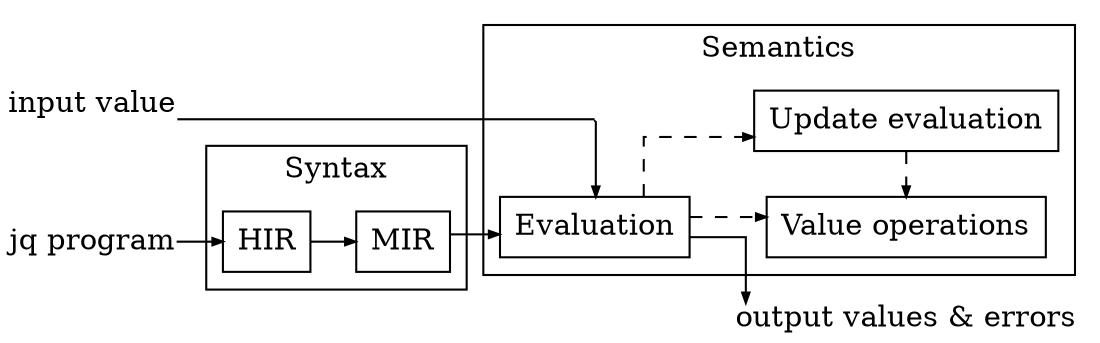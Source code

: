 // Useful links:
// https://stackoverflow.com/questions/7115870/creating-straight-edges-in-graphviz

digraph {
  rankdir=LR
  splines=ortho
  ranksep=0.3
  nodesep=0.3
  node [shape=none margin=0 width=0.75 height=0.2]
  { rank=same; input [label="input value"]; program [label="jq program"]; }
  output [label="output values & errors"]

  node [shape=box margin=0.1 width=0 height=0]
  subgraph cluster_syntax {
    label="Syntax"
    hir [label="HIR"]
    mir [label="MIR"]
  }
  subgraph cluster_semantics {
    label = "Semantics"
    { rank=same; above_eval [width=0 shape=point label=""]; eval [label="Evaluation"] }
    { rank=same; update_eval [label="Update evaluation"]; value_ops [label="Value operations"] }
  }

  edge [arrowsize=0.5]
  program -> hir
  hir -> mir
  mir -> eval
  input -> above_eval [arrowhead=none]
  above_eval -> eval [tailport=center]
  eval -> output

  edge [style=dashed]
  eval -> {update_eval, value_ops}
  update_eval -> value_ops
}

